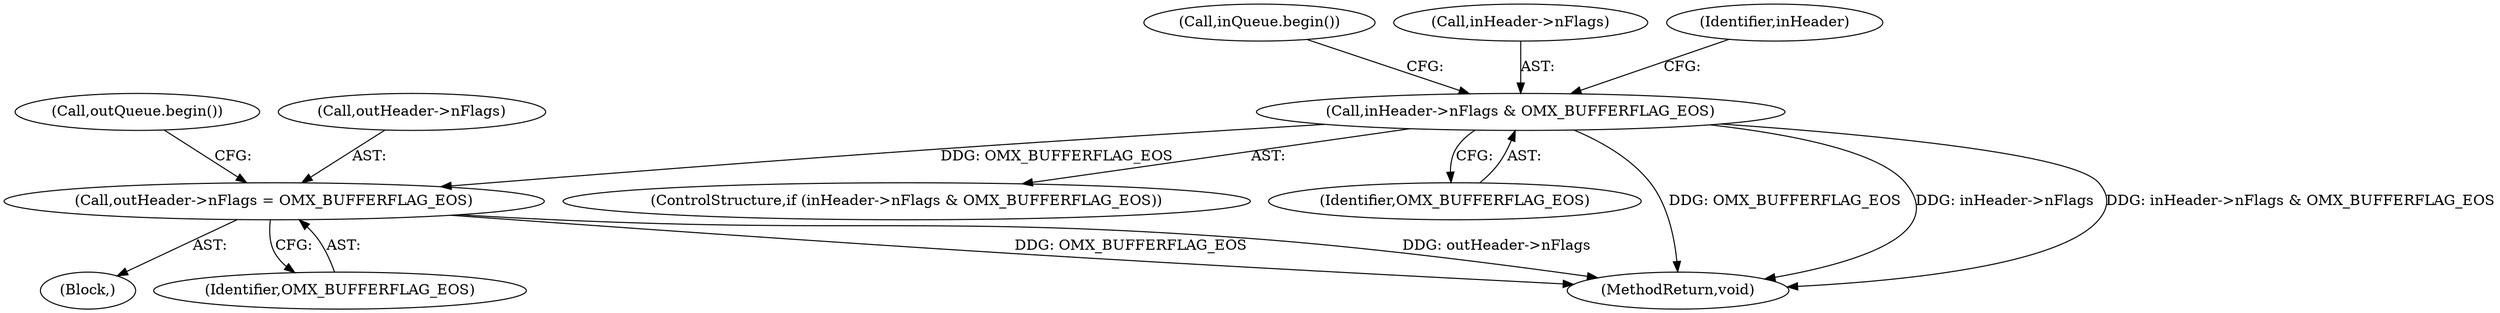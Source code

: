 digraph "0_Android_7cea5cb64b83d690fe02bc210bbdf08f5a87636f@pointer" {
"1000148" [label="(Call,inHeader->nFlags & OMX_BUFFERFLAG_EOS)"];
"1000168" [label="(Call,outHeader->nFlags = OMX_BUFFERFLAG_EOS)"];
"1000153" [label="(Block,)"];
"1000174" [label="(Call,outQueue.begin())"];
"1000168" [label="(Call,outHeader->nFlags = OMX_BUFFERFLAG_EOS)"];
"1000169" [label="(Call,outHeader->nFlags)"];
"1000155" [label="(Call,inQueue.begin())"];
"1000147" [label="(ControlStructure,if (inHeader->nFlags & OMX_BUFFERFLAG_EOS))"];
"1000152" [label="(Identifier,OMX_BUFFERFLAG_EOS)"];
"1000148" [label="(Call,inHeader->nFlags & OMX_BUFFERFLAG_EOS)"];
"1000149" [label="(Call,inHeader->nFlags)"];
"1000186" [label="(Identifier,inHeader)"];
"1000172" [label="(Identifier,OMX_BUFFERFLAG_EOS)"];
"1000324" [label="(MethodReturn,void)"];
"1000148" -> "1000147"  [label="AST: "];
"1000148" -> "1000152"  [label="CFG: "];
"1000149" -> "1000148"  [label="AST: "];
"1000152" -> "1000148"  [label="AST: "];
"1000155" -> "1000148"  [label="CFG: "];
"1000186" -> "1000148"  [label="CFG: "];
"1000148" -> "1000324"  [label="DDG: OMX_BUFFERFLAG_EOS"];
"1000148" -> "1000324"  [label="DDG: inHeader->nFlags"];
"1000148" -> "1000324"  [label="DDG: inHeader->nFlags & OMX_BUFFERFLAG_EOS"];
"1000148" -> "1000168"  [label="DDG: OMX_BUFFERFLAG_EOS"];
"1000168" -> "1000153"  [label="AST: "];
"1000168" -> "1000172"  [label="CFG: "];
"1000169" -> "1000168"  [label="AST: "];
"1000172" -> "1000168"  [label="AST: "];
"1000174" -> "1000168"  [label="CFG: "];
"1000168" -> "1000324"  [label="DDG: OMX_BUFFERFLAG_EOS"];
"1000168" -> "1000324"  [label="DDG: outHeader->nFlags"];
}
